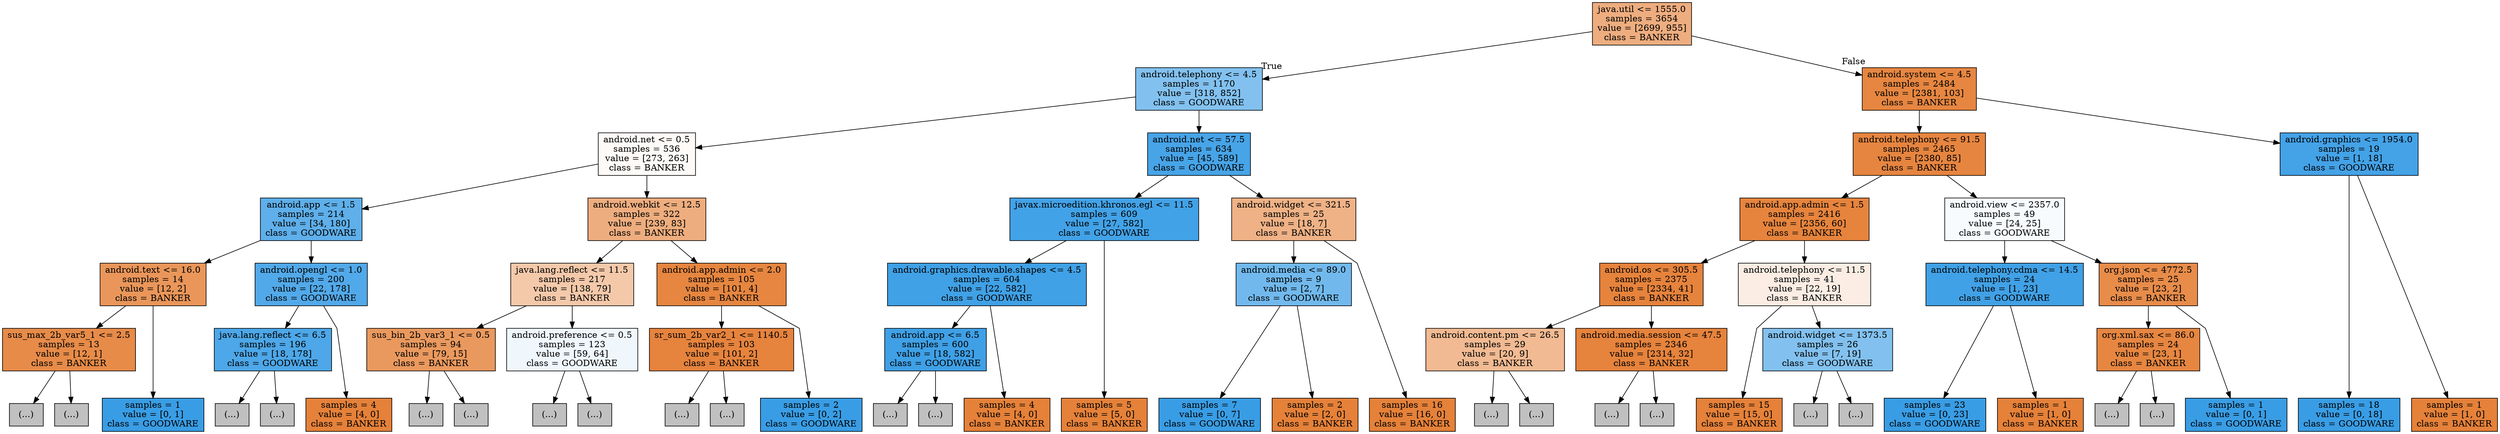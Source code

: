 digraph Tree {
node [shape=box, style="filled", color="black"] ;
graph [ranksep=equally, splines=polyline] ;
0 [label="java.util <= 1555.0\nsamples = 3654\nvalue = [2699, 955]\nclass = BANKER", fillcolor="#e58139a5"] ;
1 [label="android.telephony <= 4.5\nsamples = 1170\nvalue = [318, 852]\nclass = GOODWARE", fillcolor="#399de5a0"] ;
0 -> 1 [labeldistance=2.5, labelangle=45, headlabel="True"] ;
2 [label="android.net <= 0.5\nsamples = 536\nvalue = [273, 263]\nclass = BANKER", fillcolor="#e5813909"] ;
1 -> 2 ;
3 [label="android.app <= 1.5\nsamples = 214\nvalue = [34, 180]\nclass = GOODWARE", fillcolor="#399de5cf"] ;
2 -> 3 ;
4 [label="android.text <= 16.0\nsamples = 14\nvalue = [12, 2]\nclass = BANKER", fillcolor="#e58139d4"] ;
3 -> 4 ;
5 [label="sus_max_2b_var5_1 <= 2.5\nsamples = 13\nvalue = [12, 1]\nclass = BANKER", fillcolor="#e58139ea"] ;
4 -> 5 ;
6 [label="(...)", fillcolor="#C0C0C0"] ;
5 -> 6 ;
7 [label="(...)", fillcolor="#C0C0C0"] ;
5 -> 7 ;
8 [label="samples = 1\nvalue = [0, 1]\nclass = GOODWARE", fillcolor="#399de5ff"] ;
4 -> 8 ;
9 [label="android.opengl <= 1.0\nsamples = 200\nvalue = [22, 178]\nclass = GOODWARE", fillcolor="#399de5df"] ;
3 -> 9 ;
10 [label="java.lang.reflect <= 6.5\nsamples = 196\nvalue = [18, 178]\nclass = GOODWARE", fillcolor="#399de5e5"] ;
9 -> 10 ;
11 [label="(...)", fillcolor="#C0C0C0"] ;
10 -> 11 ;
26 [label="(...)", fillcolor="#C0C0C0"] ;
10 -> 26 ;
31 [label="samples = 4\nvalue = [4, 0]\nclass = BANKER", fillcolor="#e58139ff"] ;
9 -> 31 ;
32 [label="android.webkit <= 12.5\nsamples = 322\nvalue = [239, 83]\nclass = BANKER", fillcolor="#e58139a6"] ;
2 -> 32 ;
33 [label="java.lang.reflect <= 11.5\nsamples = 217\nvalue = [138, 79]\nclass = BANKER", fillcolor="#e581396d"] ;
32 -> 33 ;
34 [label="sus_bin_2b_var3_1 <= 0.5\nsamples = 94\nvalue = [79, 15]\nclass = BANKER", fillcolor="#e58139cf"] ;
33 -> 34 ;
35 [label="(...)", fillcolor="#C0C0C0"] ;
34 -> 35 ;
56 [label="(...)", fillcolor="#C0C0C0"] ;
34 -> 56 ;
57 [label="android.preference <= 0.5\nsamples = 123\nvalue = [59, 64]\nclass = GOODWARE", fillcolor="#399de514"] ;
33 -> 57 ;
58 [label="(...)", fillcolor="#C0C0C0"] ;
57 -> 58 ;
81 [label="(...)", fillcolor="#C0C0C0"] ;
57 -> 81 ;
88 [label="android.app.admin <= 2.0\nsamples = 105\nvalue = [101, 4]\nclass = BANKER", fillcolor="#e58139f5"] ;
32 -> 88 ;
89 [label="sr_sum_2b_var2_1 <= 1140.5\nsamples = 103\nvalue = [101, 2]\nclass = BANKER", fillcolor="#e58139fa"] ;
88 -> 89 ;
90 [label="(...)", fillcolor="#C0C0C0"] ;
89 -> 90 ;
93 [label="(...)", fillcolor="#C0C0C0"] ;
89 -> 93 ;
98 [label="samples = 2\nvalue = [0, 2]\nclass = GOODWARE", fillcolor="#399de5ff"] ;
88 -> 98 ;
99 [label="android.net <= 57.5\nsamples = 634\nvalue = [45, 589]\nclass = GOODWARE", fillcolor="#399de5ec"] ;
1 -> 99 ;
100 [label="javax.microedition.khronos.egl <= 11.5\nsamples = 609\nvalue = [27, 582]\nclass = GOODWARE", fillcolor="#399de5f3"] ;
99 -> 100 ;
101 [label="android.graphics.drawable.shapes <= 4.5\nsamples = 604\nvalue = [22, 582]\nclass = GOODWARE", fillcolor="#399de5f5"] ;
100 -> 101 ;
102 [label="android.app <= 6.5\nsamples = 600\nvalue = [18, 582]\nclass = GOODWARE", fillcolor="#399de5f7"] ;
101 -> 102 ;
103 [label="(...)", fillcolor="#C0C0C0"] ;
102 -> 103 ;
106 [label="(...)", fillcolor="#C0C0C0"] ;
102 -> 106 ;
129 [label="samples = 4\nvalue = [4, 0]\nclass = BANKER", fillcolor="#e58139ff"] ;
101 -> 129 ;
130 [label="samples = 5\nvalue = [5, 0]\nclass = BANKER", fillcolor="#e58139ff"] ;
100 -> 130 ;
131 [label="android.widget <= 321.5\nsamples = 25\nvalue = [18, 7]\nclass = BANKER", fillcolor="#e581399c"] ;
99 -> 131 ;
132 [label="android.media <= 89.0\nsamples = 9\nvalue = [2, 7]\nclass = GOODWARE", fillcolor="#399de5b6"] ;
131 -> 132 ;
133 [label="samples = 7\nvalue = [0, 7]\nclass = GOODWARE", fillcolor="#399de5ff"] ;
132 -> 133 ;
134 [label="samples = 2\nvalue = [2, 0]\nclass = BANKER", fillcolor="#e58139ff"] ;
132 -> 134 ;
135 [label="samples = 16\nvalue = [16, 0]\nclass = BANKER", fillcolor="#e58139ff"] ;
131 -> 135 ;
136 [label="android.system <= 4.5\nsamples = 2484\nvalue = [2381, 103]\nclass = BANKER", fillcolor="#e58139f4"] ;
0 -> 136 [labeldistance=2.5, labelangle=-45, headlabel="False"] ;
137 [label="android.telephony <= 91.5\nsamples = 2465\nvalue = [2380, 85]\nclass = BANKER", fillcolor="#e58139f6"] ;
136 -> 137 ;
138 [label="android.app.admin <= 1.5\nsamples = 2416\nvalue = [2356, 60]\nclass = BANKER", fillcolor="#e58139f9"] ;
137 -> 138 ;
139 [label="android.os <= 305.5\nsamples = 2375\nvalue = [2334, 41]\nclass = BANKER", fillcolor="#e58139fb"] ;
138 -> 139 ;
140 [label="android.content.pm <= 26.5\nsamples = 29\nvalue = [20, 9]\nclass = BANKER", fillcolor="#e581398c"] ;
139 -> 140 ;
141 [label="(...)", fillcolor="#C0C0C0"] ;
140 -> 141 ;
146 [label="(...)", fillcolor="#C0C0C0"] ;
140 -> 146 ;
149 [label="android.media.session <= 47.5\nsamples = 2346\nvalue = [2314, 32]\nclass = BANKER", fillcolor="#e58139fb"] ;
139 -> 149 ;
150 [label="(...)", fillcolor="#C0C0C0"] ;
149 -> 150 ;
223 [label="(...)", fillcolor="#C0C0C0"] ;
149 -> 223 ;
228 [label="android.telephony <= 11.5\nsamples = 41\nvalue = [22, 19]\nclass = BANKER", fillcolor="#e5813923"] ;
138 -> 228 ;
229 [label="samples = 15\nvalue = [15, 0]\nclass = BANKER", fillcolor="#e58139ff"] ;
228 -> 229 ;
230 [label="android.widget <= 1373.5\nsamples = 26\nvalue = [7, 19]\nclass = GOODWARE", fillcolor="#399de5a1"] ;
228 -> 230 ;
231 [label="(...)", fillcolor="#C0C0C0"] ;
230 -> 231 ;
232 [label="(...)", fillcolor="#C0C0C0"] ;
230 -> 232 ;
235 [label="android.view <= 2357.0\nsamples = 49\nvalue = [24, 25]\nclass = GOODWARE", fillcolor="#399de50a"] ;
137 -> 235 ;
236 [label="android.telephony.cdma <= 14.5\nsamples = 24\nvalue = [1, 23]\nclass = GOODWARE", fillcolor="#399de5f4"] ;
235 -> 236 ;
237 [label="samples = 23\nvalue = [0, 23]\nclass = GOODWARE", fillcolor="#399de5ff"] ;
236 -> 237 ;
238 [label="samples = 1\nvalue = [1, 0]\nclass = BANKER", fillcolor="#e58139ff"] ;
236 -> 238 ;
239 [label="org.json <= 4772.5\nsamples = 25\nvalue = [23, 2]\nclass = BANKER", fillcolor="#e58139e9"] ;
235 -> 239 ;
240 [label="org.xml.sax <= 86.0\nsamples = 24\nvalue = [23, 1]\nclass = BANKER", fillcolor="#e58139f4"] ;
239 -> 240 ;
241 [label="(...)", fillcolor="#C0C0C0"] ;
240 -> 241 ;
242 [label="(...)", fillcolor="#C0C0C0"] ;
240 -> 242 ;
243 [label="samples = 1\nvalue = [0, 1]\nclass = GOODWARE", fillcolor="#399de5ff"] ;
239 -> 243 ;
244 [label="android.graphics <= 1954.0\nsamples = 19\nvalue = [1, 18]\nclass = GOODWARE", fillcolor="#399de5f1"] ;
136 -> 244 ;
245 [label="samples = 18\nvalue = [0, 18]\nclass = GOODWARE", fillcolor="#399de5ff"] ;
244 -> 245 ;
246 [label="samples = 1\nvalue = [1, 0]\nclass = BANKER", fillcolor="#e58139ff"] ;
244 -> 246 ;
{rank=same ; 0} ;
{rank=same ; 1; 136} ;
{rank=same ; 2; 99; 137; 244} ;
{rank=same ; 3; 32; 100; 131; 138; 235} ;
{rank=same ; 4; 9; 33; 88; 101; 132; 139; 228; 236; 239} ;
{rank=same ; 5; 10; 34; 57; 89; 102; 140; 149; 230; 240} ;
{rank=same ; 6; 7; 8; 11; 26; 31; 35; 56; 58; 81; 90; 93; 98; 103; 106; 129; 130; 133; 134; 135; 141; 146; 150; 223; 229; 231; 232; 237; 238; 241; 242; 243; 245; 246} ;
}
